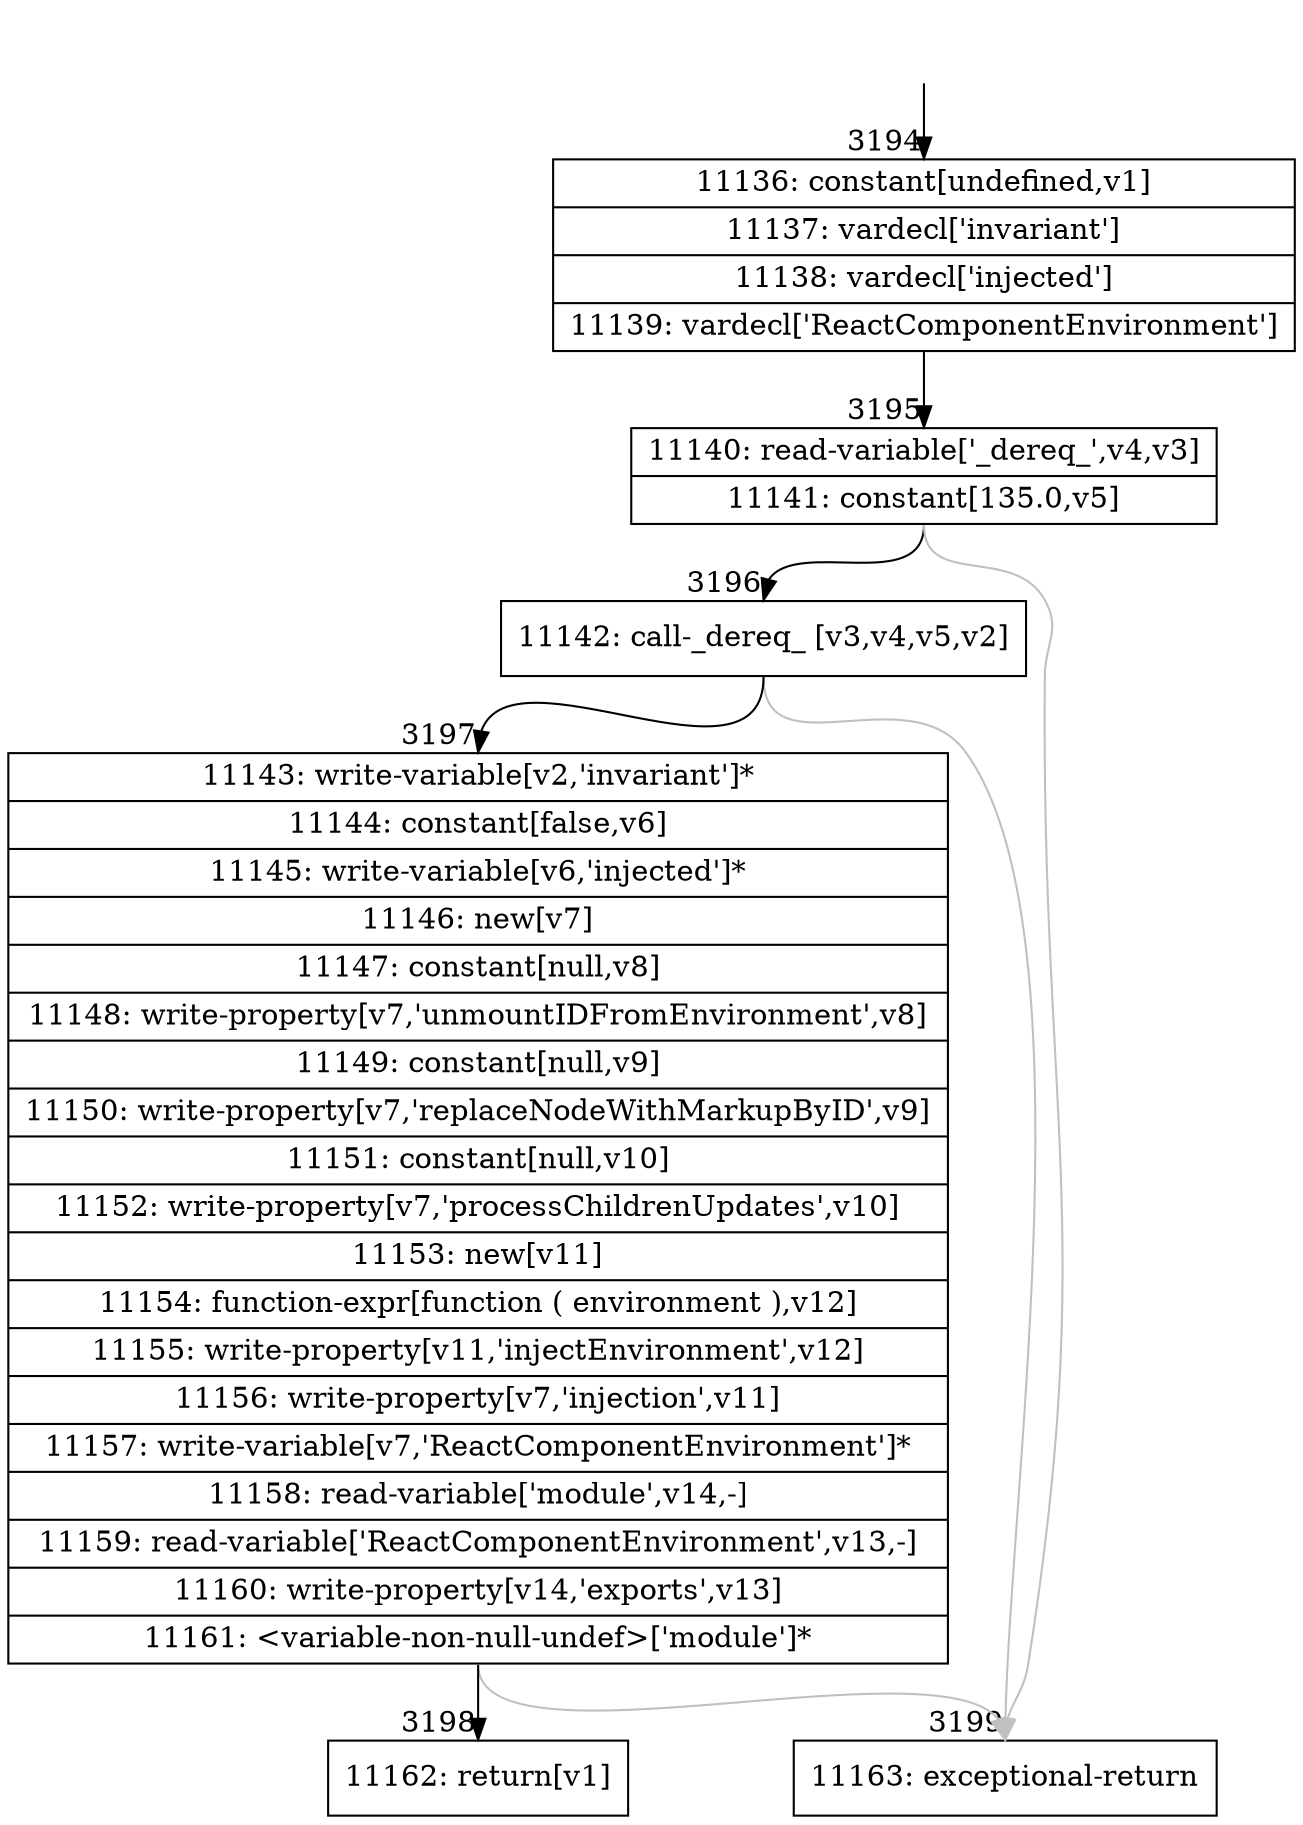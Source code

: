 digraph {
rankdir="TD"
BB_entry229[shape=none,label=""];
BB_entry229 -> BB3194 [tailport=s, headport=n, headlabel="    3194"]
BB3194 [shape=record label="{11136: constant[undefined,v1]|11137: vardecl['invariant']|11138: vardecl['injected']|11139: vardecl['ReactComponentEnvironment']}" ] 
BB3194 -> BB3195 [tailport=s, headport=n, headlabel="      3195"]
BB3195 [shape=record label="{11140: read-variable['_dereq_',v4,v3]|11141: constant[135.0,v5]}" ] 
BB3195 -> BB3196 [tailport=s, headport=n, headlabel="      3196"]
BB3195 -> BB3199 [tailport=s, headport=n, color=gray, headlabel="      3199"]
BB3196 [shape=record label="{11142: call-_dereq_ [v3,v4,v5,v2]}" ] 
BB3196 -> BB3197 [tailport=s, headport=n, headlabel="      3197"]
BB3196 -> BB3199 [tailport=s, headport=n, color=gray]
BB3197 [shape=record label="{11143: write-variable[v2,'invariant']*|11144: constant[false,v6]|11145: write-variable[v6,'injected']*|11146: new[v7]|11147: constant[null,v8]|11148: write-property[v7,'unmountIDFromEnvironment',v8]|11149: constant[null,v9]|11150: write-property[v7,'replaceNodeWithMarkupByID',v9]|11151: constant[null,v10]|11152: write-property[v7,'processChildrenUpdates',v10]|11153: new[v11]|11154: function-expr[function ( environment ),v12]|11155: write-property[v11,'injectEnvironment',v12]|11156: write-property[v7,'injection',v11]|11157: write-variable[v7,'ReactComponentEnvironment']*|11158: read-variable['module',v14,-]|11159: read-variable['ReactComponentEnvironment',v13,-]|11160: write-property[v14,'exports',v13]|11161: \<variable-non-null-undef\>['module']*}" ] 
BB3197 -> BB3198 [tailport=s, headport=n, headlabel="      3198"]
BB3197 -> BB3199 [tailport=s, headport=n, color=gray]
BB3198 [shape=record label="{11162: return[v1]}" ] 
BB3199 [shape=record label="{11163: exceptional-return}" ] 
//#$~ 6166
}
